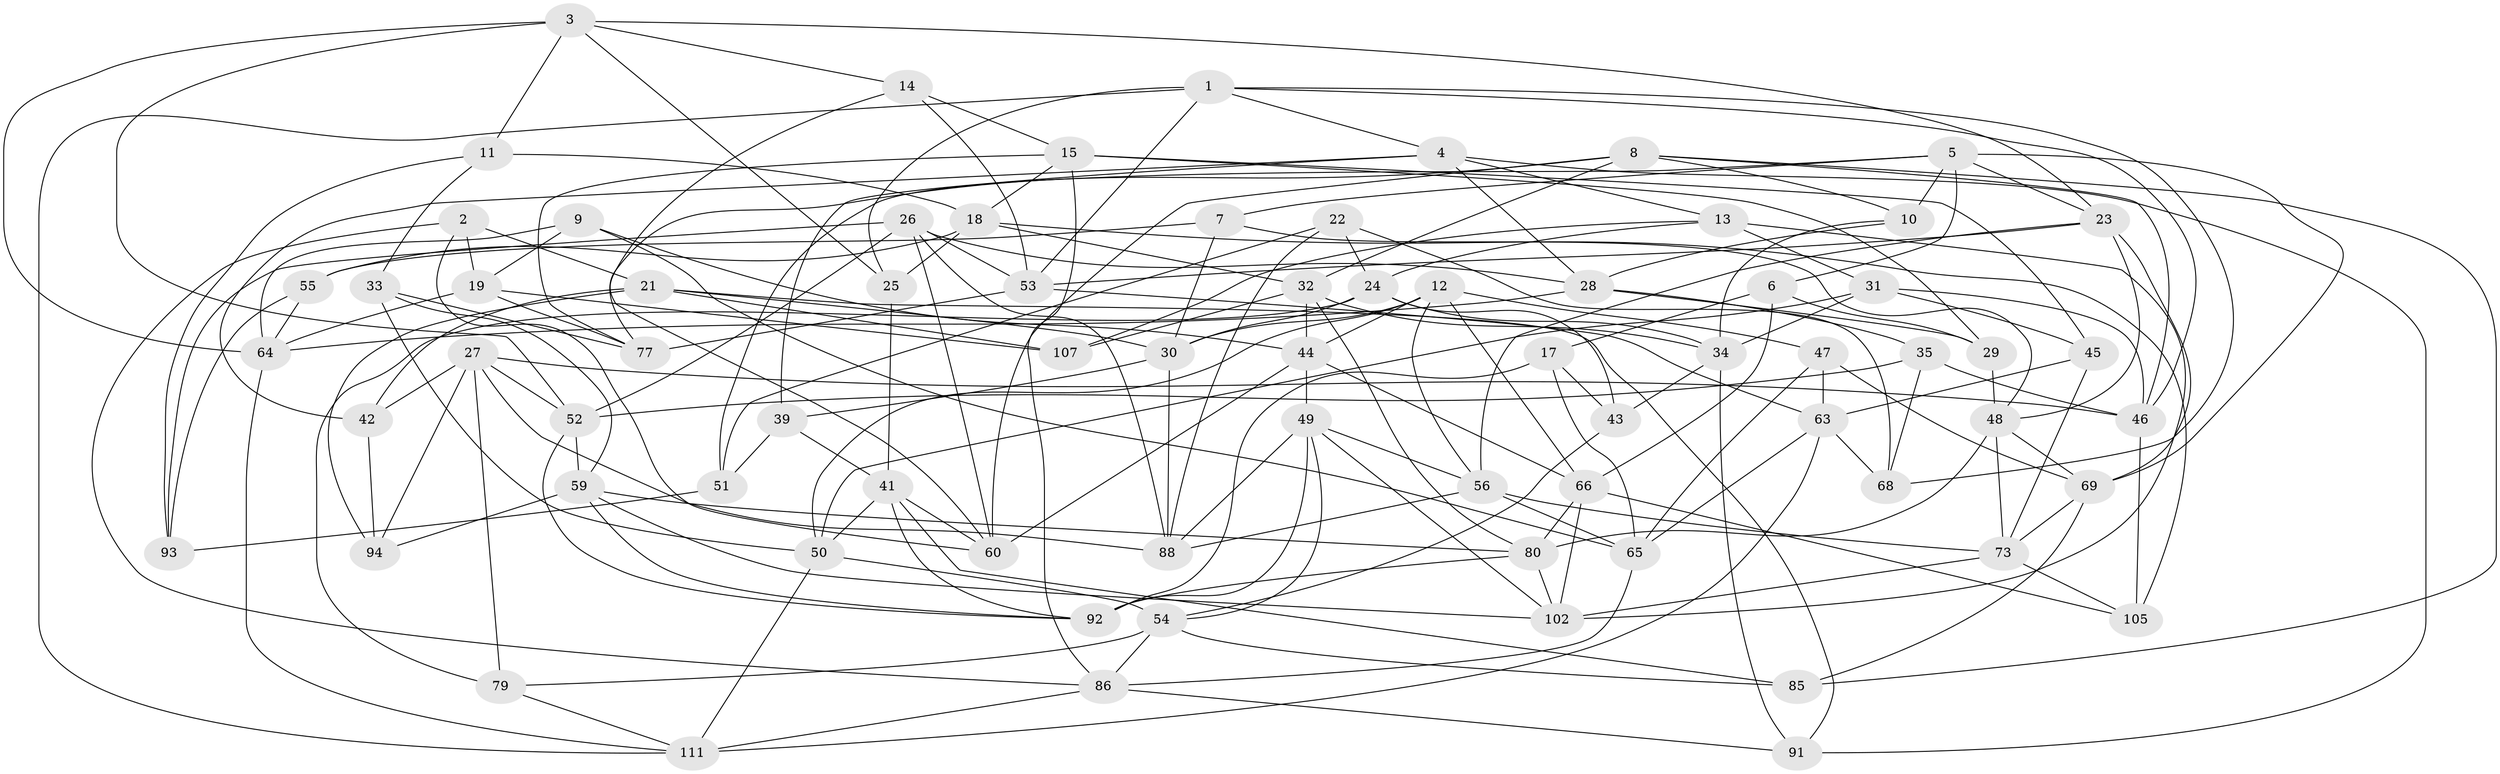 // original degree distribution, {4: 1.0}
// Generated by graph-tools (version 1.1) at 2025/11/02/27/25 16:11:44]
// undirected, 73 vertices, 189 edges
graph export_dot {
graph [start="1"]
  node [color=gray90,style=filled];
  1 [super="+78"];
  2;
  3 [super="+20"];
  4 [super="+75"];
  5 [super="+90"];
  6;
  7;
  8 [super="+117"];
  9;
  10;
  11;
  12 [super="+57"];
  13 [super="+98"];
  14;
  15 [super="+16"];
  17;
  18 [super="+37"];
  19 [super="+38"];
  21 [super="+36"];
  22;
  23 [super="+61"];
  24 [super="+72"];
  25;
  26 [super="+71"];
  27 [super="+84"];
  28 [super="+106"];
  29;
  30 [super="+40"];
  31 [super="+62"];
  32 [super="+100"];
  33;
  34 [super="+58"];
  35;
  39;
  41 [super="+115"];
  42;
  43;
  44 [super="+108"];
  45;
  46 [super="+74"];
  47;
  48 [super="+81"];
  49 [super="+110"];
  50 [super="+104"];
  51;
  52 [super="+87"];
  53 [super="+67"];
  54 [super="+96"];
  55;
  56 [super="+83"];
  59 [super="+112"];
  60 [super="+109"];
  63 [super="+89"];
  64 [super="+99"];
  65 [super="+82"];
  66 [super="+70"];
  68;
  69 [super="+101"];
  73 [super="+76"];
  77 [super="+95"];
  79;
  80 [super="+97"];
  85;
  86 [super="+114"];
  88 [super="+118"];
  91;
  92 [super="+103"];
  93;
  94;
  102 [super="+116"];
  105;
  107;
  111 [super="+113"];
  1 -- 25;
  1 -- 4;
  1 -- 53;
  1 -- 68;
  1 -- 111;
  1 -- 46;
  2 -- 60;
  2 -- 21;
  2 -- 19;
  2 -- 86;
  3 -- 14;
  3 -- 52;
  3 -- 25;
  3 -- 11;
  3 -- 23;
  3 -- 64;
  4 -- 91;
  4 -- 39;
  4 -- 42;
  4 -- 28;
  4 -- 13;
  5 -- 69;
  5 -- 10;
  5 -- 23;
  5 -- 51;
  5 -- 6;
  5 -- 7;
  6 -- 17;
  6 -- 29;
  6 -- 66;
  7 -- 30;
  7 -- 55;
  7 -- 48;
  8 -- 60;
  8 -- 10;
  8 -- 85;
  8 -- 77;
  8 -- 32;
  8 -- 46;
  9 -- 64;
  9 -- 19;
  9 -- 65;
  9 -- 44;
  10 -- 34;
  10 -- 28;
  11 -- 18;
  11 -- 33;
  11 -- 93;
  12 -- 47;
  12 -- 50;
  12 -- 30;
  12 -- 56;
  12 -- 66;
  12 -- 44;
  13 -- 31 [weight=2];
  13 -- 102;
  13 -- 24;
  13 -- 107;
  14 -- 53;
  14 -- 15;
  14 -- 60;
  15 -- 77;
  15 -- 29;
  15 -- 45;
  15 -- 18;
  15 -- 86;
  17 -- 43;
  17 -- 92;
  17 -- 65;
  18 -- 32;
  18 -- 25;
  18 -- 105;
  18 -- 55;
  19 -- 107;
  19 -- 64;
  19 -- 77 [weight=2];
  21 -- 91;
  21 -- 42;
  21 -- 94;
  21 -- 107;
  21 -- 30;
  22 -- 88;
  22 -- 68;
  22 -- 51;
  22 -- 24;
  23 -- 53;
  23 -- 69;
  23 -- 56;
  23 -- 48;
  24 -- 79;
  24 -- 30;
  24 -- 43;
  24 -- 34;
  25 -- 41;
  26 -- 93;
  26 -- 88;
  26 -- 28;
  26 -- 60;
  26 -- 53;
  26 -- 52;
  27 -- 42;
  27 -- 94;
  27 -- 79;
  27 -- 88;
  27 -- 46;
  27 -- 52;
  28 -- 29;
  28 -- 35;
  28 -- 64;
  29 -- 48;
  30 -- 88;
  30 -- 39;
  31 -- 46;
  31 -- 45;
  31 -- 34;
  31 -- 50;
  32 -- 107;
  32 -- 34;
  32 -- 80;
  32 -- 44;
  33 -- 59;
  33 -- 50;
  33 -- 77;
  34 -- 43;
  34 -- 91;
  35 -- 68;
  35 -- 52;
  35 -- 46;
  39 -- 51;
  39 -- 41;
  41 -- 50;
  41 -- 60;
  41 -- 92;
  41 -- 85;
  42 -- 94;
  43 -- 54;
  44 -- 60;
  44 -- 66;
  44 -- 49;
  45 -- 73;
  45 -- 63;
  46 -- 105;
  47 -- 69;
  47 -- 63;
  47 -- 65;
  48 -- 73;
  48 -- 69;
  48 -- 80;
  49 -- 102;
  49 -- 92;
  49 -- 88;
  49 -- 54;
  49 -- 56;
  50 -- 54;
  50 -- 111;
  51 -- 93;
  52 -- 92;
  52 -- 59;
  53 -- 63;
  53 -- 77;
  54 -- 86;
  54 -- 85;
  54 -- 79;
  55 -- 93;
  55 -- 64;
  56 -- 88;
  56 -- 73;
  56 -- 65;
  59 -- 94;
  59 -- 102;
  59 -- 80;
  59 -- 92;
  63 -- 68;
  63 -- 65;
  63 -- 111;
  64 -- 111;
  65 -- 86;
  66 -- 105;
  66 -- 80;
  66 -- 102;
  69 -- 73;
  69 -- 85;
  73 -- 105;
  73 -- 102;
  79 -- 111;
  80 -- 92;
  80 -- 102;
  86 -- 91;
  86 -- 111;
}
